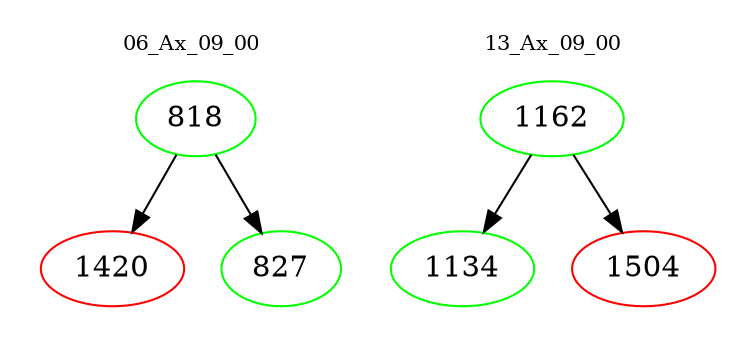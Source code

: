 digraph{
subgraph cluster_0 {
color = white
label = "06_Ax_09_00";
fontsize=10;
T0_818 [label="818", color="green"]
T0_818 -> T0_1420 [color="black"]
T0_1420 [label="1420", color="red"]
T0_818 -> T0_827 [color="black"]
T0_827 [label="827", color="green"]
}
subgraph cluster_1 {
color = white
label = "13_Ax_09_00";
fontsize=10;
T1_1162 [label="1162", color="green"]
T1_1162 -> T1_1134 [color="black"]
T1_1134 [label="1134", color="green"]
T1_1162 -> T1_1504 [color="black"]
T1_1504 [label="1504", color="red"]
}
}
